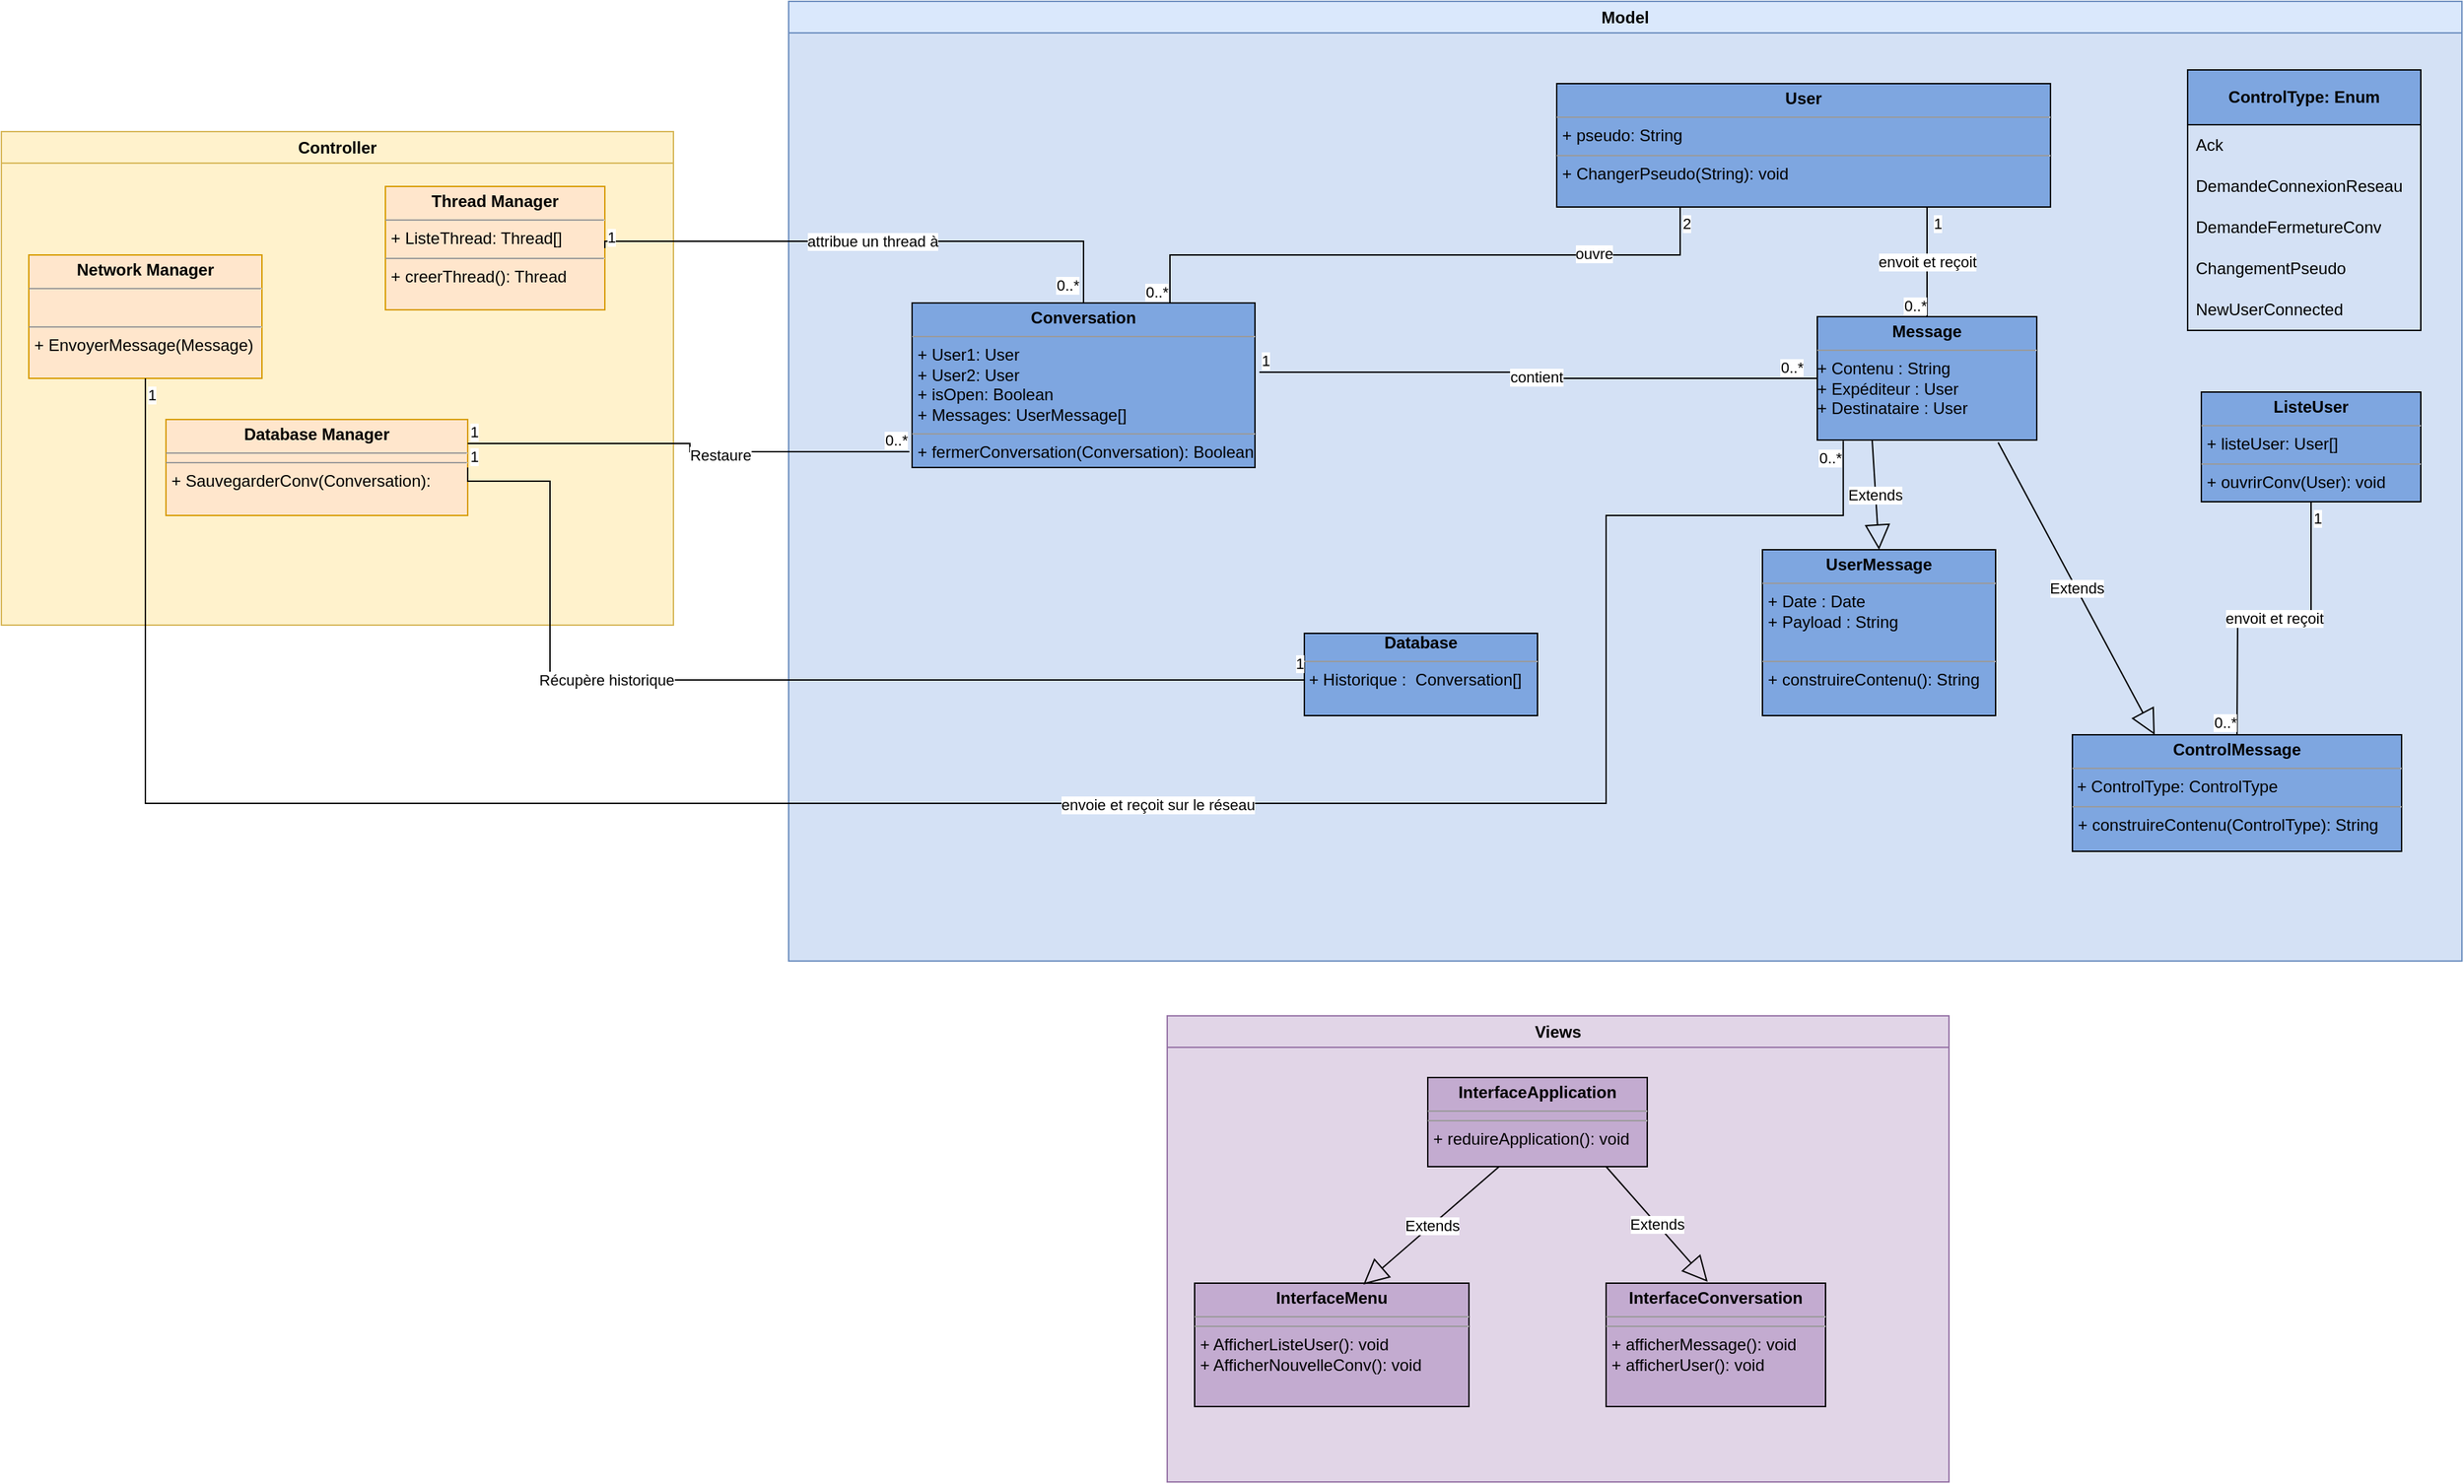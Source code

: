 <mxfile version="20.5.3" type="github">
  <diagram id="C5RBs43oDa-KdzZeNtuy" name="Page-1">
    <mxGraphModel dx="3061" dy="2289" grid="1" gridSize="10" guides="1" tooltips="1" connect="1" arrows="1" fold="1" page="1" pageScale="1" pageWidth="827" pageHeight="1169" math="0" shadow="0">
      <root>
        <mxCell id="WIyWlLk6GJQsqaUBKTNV-0" />
        <mxCell id="WIyWlLk6GJQsqaUBKTNV-1" parent="WIyWlLk6GJQsqaUBKTNV-0" />
        <mxCell id="UPsKfftQwJRPj4qGPjUT-1" value="&lt;div&gt;Controller&lt;/div&gt;" style="swimlane;whiteSpace=wrap;html=1;fillColor=#fff2cc;strokeColor=#d6b656;gradientColor=none;swimlaneFillColor=#FFF2CC;" parent="WIyWlLk6GJQsqaUBKTNV-1" vertex="1">
          <mxGeometry x="-140" y="-230" width="490" height="360" as="geometry">
            <mxRectangle x="150" y="270" width="100" height="30" as="alternateBounds" />
          </mxGeometry>
        </mxCell>
        <mxCell id="UPsKfftQwJRPj4qGPjUT-6" value="&lt;p style=&quot;margin:0px;margin-top:4px;text-align:center;&quot;&gt;&lt;b&gt;Thread Manager&lt;br&gt;&lt;/b&gt;&lt;/p&gt;&lt;hr size=&quot;1&quot;&gt;&lt;p style=&quot;margin:0px;margin-left:4px;&quot;&gt;+ ListeThread: Thread[] &lt;br&gt;&lt;/p&gt;&lt;hr size=&quot;1&quot;&gt;&lt;p style=&quot;margin:0px;margin-left:4px;&quot;&gt;+ creerThread(): Thread&lt;br&gt;&lt;/p&gt;" style="verticalAlign=top;align=left;overflow=fill;fontSize=12;fontFamily=Helvetica;html=1;fillColor=#ffe6cc;strokeColor=#d79b00;" parent="UPsKfftQwJRPj4qGPjUT-1" vertex="1">
          <mxGeometry x="280" y="40" width="160" height="90" as="geometry" />
        </mxCell>
        <mxCell id="UPsKfftQwJRPj4qGPjUT-7" value="&lt;p style=&quot;margin:0px;margin-top:4px;text-align:center;&quot;&gt;&lt;b&gt;Database Manager&lt;br&gt;&lt;/b&gt;&lt;/p&gt;&lt;hr size=&quot;1&quot;&gt;&lt;hr size=&quot;1&quot;&gt;&lt;p style=&quot;margin:0px;margin-left:4px;&quot;&gt;+ SauvegarderConv(Conversation): &lt;br&gt;&lt;/p&gt;" style="verticalAlign=top;align=left;overflow=fill;fontSize=12;fontFamily=Helvetica;html=1;fillColor=#ffe6cc;strokeColor=#d79b00;" parent="UPsKfftQwJRPj4qGPjUT-1" vertex="1">
          <mxGeometry x="120" y="210" width="220" height="70" as="geometry" />
        </mxCell>
        <mxCell id="UPsKfftQwJRPj4qGPjUT-5" value="&lt;p style=&quot;margin:0px;margin-top:4px;text-align:center;&quot;&gt;&lt;b&gt;Network Manager&lt;br&gt;&lt;/b&gt;&lt;/p&gt;&lt;hr size=&quot;1&quot;&gt;&lt;p style=&quot;margin:0px;margin-left:4px;&quot;&gt;&lt;br&gt;&lt;/p&gt;&lt;hr size=&quot;1&quot;&gt;&lt;p style=&quot;margin:0px;margin-left:4px;&quot;&gt;+ EnvoyerMessage(Message)&lt;/p&gt;&lt;p style=&quot;margin:0px;margin-left:4px;&quot;&gt;&lt;br&gt;&lt;/p&gt;&lt;p style=&quot;margin:0px;margin-left:4px;&quot;&gt;&lt;br&gt;&lt;/p&gt;" style="verticalAlign=top;align=left;overflow=fill;fontSize=12;fontFamily=Helvetica;html=1;fillColor=#ffe6cc;strokeColor=#d79b00;" parent="UPsKfftQwJRPj4qGPjUT-1" vertex="1">
          <mxGeometry x="20" y="90" width="170" height="90" as="geometry" />
        </mxCell>
        <mxCell id="UPsKfftQwJRPj4qGPjUT-2" value="&lt;div&gt;Views&lt;/div&gt;" style="swimlane;whiteSpace=wrap;html=1;fillColor=#e1d5e7;strokeColor=#9673a6;swimlaneFillColor=#E1D5E7;" parent="WIyWlLk6GJQsqaUBKTNV-1" vertex="1">
          <mxGeometry x="710" y="415" width="570" height="340" as="geometry">
            <mxRectangle x="150" y="270" width="100" height="30" as="alternateBounds" />
          </mxGeometry>
        </mxCell>
        <mxCell id="UPsKfftQwJRPj4qGPjUT-47" value="&lt;p style=&quot;margin:0px;margin-top:4px;text-align:center;&quot;&gt;&lt;b&gt;InterfaceMenu&lt;/b&gt;&lt;br&gt;&lt;/p&gt;&lt;hr size=&quot;1&quot;&gt;&lt;hr size=&quot;1&quot;&gt;&lt;p style=&quot;margin:0px;margin-left:4px;&quot;&gt;+ AfficherListeUser(): void&lt;/p&gt;&lt;p style=&quot;margin:0px;margin-left:4px;&quot;&gt;+ AfficherNouvelleConv(): void&lt;br&gt;&lt;/p&gt;" style="verticalAlign=top;align=left;overflow=fill;fontSize=12;fontFamily=Helvetica;html=1;fillColor=#C3ABD0;" parent="UPsKfftQwJRPj4qGPjUT-2" vertex="1">
          <mxGeometry x="20" y="195" width="200" height="90" as="geometry" />
        </mxCell>
        <mxCell id="GiMUJ_xKoqUu7y3irece-8" value="&lt;p style=&quot;margin:0px;margin-top:4px;text-align:center;&quot;&gt;&lt;b&gt;InterfaceApplication&lt;/b&gt;&lt;/p&gt;&lt;hr size=&quot;1&quot;&gt;&lt;hr size=&quot;1&quot;&gt;&lt;p style=&quot;margin:0px;margin-left:4px;&quot;&gt;+ reduireApplication(): void &lt;br&gt;&lt;/p&gt;" style="verticalAlign=top;align=left;overflow=fill;fontSize=12;fontFamily=Helvetica;html=1;fillColor=#C3ABD0;" vertex="1" parent="UPsKfftQwJRPj4qGPjUT-2">
          <mxGeometry x="190" y="45" width="160" height="65" as="geometry" />
        </mxCell>
        <mxCell id="UPsKfftQwJRPj4qGPjUT-19" value="&lt;p style=&quot;margin:0px;margin-top:4px;text-align:center;&quot;&gt;&lt;b&gt;InterfaceConversation&lt;/b&gt;&lt;/p&gt;&lt;hr size=&quot;1&quot;&gt;&lt;hr size=&quot;1&quot;&gt;&lt;p style=&quot;margin:0px;margin-left:4px;&quot;&gt;+ afficherMessage(): void&lt;/p&gt;&lt;p style=&quot;margin:0px;margin-left:4px;&quot;&gt;+ afficherUser(): void &lt;br&gt;&lt;/p&gt;" style="verticalAlign=top;align=left;overflow=fill;fontSize=12;fontFamily=Helvetica;html=1;fillColor=#C3ABD0;" parent="UPsKfftQwJRPj4qGPjUT-2" vertex="1">
          <mxGeometry x="320" y="195" width="160" height="90" as="geometry" />
        </mxCell>
        <mxCell id="GiMUJ_xKoqUu7y3irece-9" value="Extends" style="endArrow=block;endSize=16;endFill=0;html=1;rounded=0;entryX=0.463;entryY=-0.011;entryDx=0;entryDy=0;exitX=0.914;exitY=1.019;exitDx=0;exitDy=0;exitPerimeter=0;entryPerimeter=0;" edge="1" parent="UPsKfftQwJRPj4qGPjUT-2" target="UPsKfftQwJRPj4qGPjUT-19">
          <mxGeometry width="160" relative="1" as="geometry">
            <mxPoint x="320.0" y="110" as="sourcePoint" />
            <mxPoint x="378.76" y="227.29" as="targetPoint" />
          </mxGeometry>
        </mxCell>
        <mxCell id="GiMUJ_xKoqUu7y3irece-10" value="Extends" style="endArrow=block;endSize=16;endFill=0;html=1;rounded=0;entryX=0.615;entryY=0.011;entryDx=0;entryDy=0;entryPerimeter=0;exitX=0.325;exitY=1;exitDx=0;exitDy=0;exitPerimeter=0;" edge="1" parent="UPsKfftQwJRPj4qGPjUT-2" source="GiMUJ_xKoqUu7y3irece-8" target="UPsKfftQwJRPj4qGPjUT-47">
          <mxGeometry width="160" relative="1" as="geometry">
            <mxPoint x="230" y="115" as="sourcePoint" />
            <mxPoint x="404.08" y="204.01" as="targetPoint" />
          </mxGeometry>
        </mxCell>
        <mxCell id="UPsKfftQwJRPj4qGPjUT-3" value="&lt;div&gt;Model&lt;/div&gt;" style="swimlane;whiteSpace=wrap;html=1;fillColor=#dae8fc;strokeColor=#6c8ebf;swimlaneFillColor=#D4E1F5;" parent="WIyWlLk6GJQsqaUBKTNV-1" vertex="1">
          <mxGeometry x="434" y="-325" width="1220" height="700" as="geometry">
            <mxRectangle x="150" y="270" width="100" height="30" as="alternateBounds" />
          </mxGeometry>
        </mxCell>
        <mxCell id="UPsKfftQwJRPj4qGPjUT-9" value="&lt;p style=&quot;margin:0px;margin-top:4px;text-align:center;&quot;&gt;&lt;b&gt;Message&lt;/b&gt;&lt;br&gt;&lt;/p&gt;&lt;hr size=&quot;1&quot;&gt;&lt;div&gt;+ Contenu : String &lt;br&gt;&lt;/div&gt;&lt;div&gt;+ Expéditeur : User&lt;/div&gt;&lt;div&gt;+ Destinataire : User&lt;br&gt;&lt;/div&gt;" style="verticalAlign=top;align=left;overflow=fill;fontSize=12;fontFamily=Helvetica;html=1;fillColor=#7EA6E0;" parent="UPsKfftQwJRPj4qGPjUT-3" vertex="1">
          <mxGeometry x="750" y="230" width="160" height="90" as="geometry" />
        </mxCell>
        <mxCell id="UPsKfftQwJRPj4qGPjUT-10" value="&lt;p style=&quot;margin:0px;margin-top:4px;text-align:center;&quot;&gt;&lt;b&gt;Conversation&lt;/b&gt;&lt;/p&gt;&lt;hr size=&quot;1&quot;&gt;&lt;p style=&quot;margin:0px;margin-left:4px;&quot;&gt;+ User1: User&lt;/p&gt;&lt;p style=&quot;margin:0px;margin-left:4px;&quot;&gt;+ User2: User&lt;/p&gt;&lt;p style=&quot;margin:0px;margin-left:4px;&quot;&gt;+ isOpen: Boolean&lt;/p&gt;&lt;p style=&quot;margin:0px;margin-left:4px;&quot;&gt;+ Messages: UserMessage[]&lt;br&gt;&lt;/p&gt;&lt;hr size=&quot;1&quot;&gt;&lt;p style=&quot;margin:0px;margin-left:4px;&quot;&gt;+ fermerConversation(Conversation): Boolean&lt;/p&gt;" style="verticalAlign=top;align=left;overflow=fill;fontSize=12;fontFamily=Helvetica;html=1;fillColor=#7EA6E0;" parent="UPsKfftQwJRPj4qGPjUT-3" vertex="1">
          <mxGeometry x="90" y="220" width="250" height="120" as="geometry" />
        </mxCell>
        <mxCell id="UPsKfftQwJRPj4qGPjUT-13" value="contient" style="endArrow=none;html=1;edgeStyle=orthogonalEdgeStyle;rounded=0;entryX=0;entryY=0.5;entryDx=0;entryDy=0;exitX=1.013;exitY=0.421;exitDx=0;exitDy=0;exitPerimeter=0;" parent="UPsKfftQwJRPj4qGPjUT-3" source="UPsKfftQwJRPj4qGPjUT-10" target="UPsKfftQwJRPj4qGPjUT-9" edge="1">
          <mxGeometry relative="1" as="geometry">
            <mxPoint x="170" y="94.5" as="sourcePoint" />
            <mxPoint x="330" y="94.5" as="targetPoint" />
          </mxGeometry>
        </mxCell>
        <mxCell id="UPsKfftQwJRPj4qGPjUT-14" value="1" style="edgeLabel;resizable=0;html=1;align=left;verticalAlign=bottom;" parent="UPsKfftQwJRPj4qGPjUT-13" connectable="0" vertex="1">
          <mxGeometry x="-1" relative="1" as="geometry" />
        </mxCell>
        <mxCell id="UPsKfftQwJRPj4qGPjUT-15" value="&lt;div&gt;0..*&lt;/div&gt;" style="edgeLabel;resizable=0;html=1;align=right;verticalAlign=bottom;" parent="UPsKfftQwJRPj4qGPjUT-13" connectable="0" vertex="1">
          <mxGeometry x="1" relative="1" as="geometry">
            <mxPoint x="-10" as="offset" />
          </mxGeometry>
        </mxCell>
        <mxCell id="UPsKfftQwJRPj4qGPjUT-20" value="&lt;p style=&quot;margin:0px;margin-top:4px;text-align:center;&quot;&gt;&lt;b&gt;User&lt;/b&gt;&lt;/p&gt;&lt;hr size=&quot;1&quot;&gt;&lt;p style=&quot;margin:0px;margin-left:4px;&quot;&gt;+ pseudo: String&lt;/p&gt;&lt;hr size=&quot;1&quot;&gt;&lt;p style=&quot;margin:0px;margin-left:4px;&quot;&gt;+ ChangerPseudo(String): void&lt;br&gt;&lt;/p&gt;" style="verticalAlign=top;align=left;overflow=fill;fontSize=12;fontFamily=Helvetica;html=1;fillColor=#7EA6E0;" parent="UPsKfftQwJRPj4qGPjUT-3" vertex="1">
          <mxGeometry x="560" y="60" width="360" height="90" as="geometry" />
        </mxCell>
        <mxCell id="UPsKfftQwJRPj4qGPjUT-26" value="" style="endArrow=none;html=1;edgeStyle=orthogonalEdgeStyle;rounded=0;entryX=0.75;entryY=0;entryDx=0;entryDy=0;exitX=0.25;exitY=1;exitDx=0;exitDy=0;" parent="UPsKfftQwJRPj4qGPjUT-3" source="UPsKfftQwJRPj4qGPjUT-20" target="UPsKfftQwJRPj4qGPjUT-10" edge="1">
          <mxGeometry relative="1" as="geometry">
            <mxPoint x="270" y="240" as="sourcePoint" />
            <mxPoint x="430" y="240" as="targetPoint" />
            <Array as="points">
              <mxPoint x="650" y="185" />
              <mxPoint x="278" y="185" />
              <mxPoint x="278" y="220" />
            </Array>
          </mxGeometry>
        </mxCell>
        <mxCell id="UPsKfftQwJRPj4qGPjUT-27" value="2" style="edgeLabel;resizable=0;html=1;align=left;verticalAlign=bottom;" parent="UPsKfftQwJRPj4qGPjUT-26" connectable="0" vertex="1">
          <mxGeometry x="-1" relative="1" as="geometry">
            <mxPoint y="20" as="offset" />
          </mxGeometry>
        </mxCell>
        <mxCell id="UPsKfftQwJRPj4qGPjUT-28" value="0..*" style="edgeLabel;resizable=0;html=1;align=right;verticalAlign=bottom;" parent="UPsKfftQwJRPj4qGPjUT-26" connectable="0" vertex="1">
          <mxGeometry x="1" relative="1" as="geometry" />
        </mxCell>
        <mxCell id="UPsKfftQwJRPj4qGPjUT-29" value="ouvre" style="edgeLabel;html=1;align=center;verticalAlign=middle;resizable=0;points=[];" parent="UPsKfftQwJRPj4qGPjUT-26" vertex="1" connectable="0">
          <mxGeometry x="-0.557" y="-2" relative="1" as="geometry">
            <mxPoint y="1" as="offset" />
          </mxGeometry>
        </mxCell>
        <mxCell id="UPsKfftQwJRPj4qGPjUT-35" value="&lt;p style=&quot;margin:0px;margin-top:4px;text-align:center;&quot;&gt;&lt;b&gt;UserMessage&lt;/b&gt;&lt;br&gt;&lt;/p&gt;&lt;hr size=&quot;1&quot;&gt;&lt;p style=&quot;margin:0px;margin-left:4px;&quot;&gt;+ Date : Date &lt;br&gt;&lt;/p&gt;&lt;p style=&quot;margin:0px;margin-left:4px;&quot;&gt;+ Payload : String&lt;/p&gt;&lt;p style=&quot;margin:0px;margin-left:4px;&quot;&gt;&lt;br&gt;&lt;/p&gt;&lt;hr size=&quot;1&quot;&gt;&lt;p style=&quot;margin:0px;margin-left:4px;&quot;&gt;+ construireContenu(): String&lt;br&gt;&lt;/p&gt;" style="verticalAlign=top;align=left;overflow=fill;fontSize=12;fontFamily=Helvetica;html=1;fillColor=#7EA6E0;" parent="UPsKfftQwJRPj4qGPjUT-3" vertex="1">
          <mxGeometry x="710" y="400" width="170" height="121" as="geometry" />
        </mxCell>
        <mxCell id="UPsKfftQwJRPj4qGPjUT-36" value="Extends" style="endArrow=block;endSize=16;endFill=0;html=1;rounded=0;entryX=0.5;entryY=0;entryDx=0;entryDy=0;exitX=0.25;exitY=1;exitDx=0;exitDy=0;" parent="UPsKfftQwJRPj4qGPjUT-3" source="UPsKfftQwJRPj4qGPjUT-9" target="UPsKfftQwJRPj4qGPjUT-35" edge="1">
          <mxGeometry width="160" relative="1" as="geometry">
            <mxPoint x="380" y="220" as="sourcePoint" />
            <mxPoint x="540" y="220" as="targetPoint" />
          </mxGeometry>
        </mxCell>
        <mxCell id="UPsKfftQwJRPj4qGPjUT-40" value="&lt;p style=&quot;margin:0px;margin-top:4px;text-align:center;&quot;&gt;&lt;b&gt;ControlMessage&lt;/b&gt;&lt;br&gt;&lt;/p&gt;&lt;hr size=&quot;1&quot;&gt;&amp;nbsp;+ ControlType: ControlType&lt;br&gt;&lt;hr size=&quot;1&quot;&gt;&lt;p style=&quot;margin:0px;margin-left:4px;&quot;&gt;+ construireContenu(ControlType): String&lt;br&gt;&lt;/p&gt;" style="verticalAlign=top;align=left;overflow=fill;fontSize=12;fontFamily=Helvetica;html=1;fillColor=#7EA6E0;" parent="UPsKfftQwJRPj4qGPjUT-3" vertex="1">
          <mxGeometry x="936" y="535" width="240" height="85" as="geometry" />
        </mxCell>
        <mxCell id="UPsKfftQwJRPj4qGPjUT-41" value="&lt;b&gt;ControlType: Enum&lt;/b&gt;" style="swimlane;fontStyle=0;childLayout=stackLayout;horizontal=1;startSize=40;horizontalStack=0;resizeParent=1;resizeParentMax=0;resizeLast=0;collapsible=1;marginBottom=0;whiteSpace=wrap;html=1;fillColor=#7EA6E0;" parent="UPsKfftQwJRPj4qGPjUT-3" vertex="1">
          <mxGeometry x="1020" y="50" width="170" height="190" as="geometry" />
        </mxCell>
        <mxCell id="UPsKfftQwJRPj4qGPjUT-42" value="Ack " style="text;strokeColor=none;fillColor=none;align=left;verticalAlign=middle;spacingLeft=4;spacingRight=4;overflow=hidden;points=[[0,0.5],[1,0.5]];portConstraint=eastwest;rotatable=0;whiteSpace=wrap;html=1;" parent="UPsKfftQwJRPj4qGPjUT-41" vertex="1">
          <mxGeometry y="40" width="170" height="30" as="geometry" />
        </mxCell>
        <mxCell id="UPsKfftQwJRPj4qGPjUT-43" value="DemandeConnexionReseau" style="text;strokeColor=none;fillColor=none;align=left;verticalAlign=middle;spacingLeft=4;spacingRight=4;overflow=hidden;points=[[0,0.5],[1,0.5]];portConstraint=eastwest;rotatable=0;whiteSpace=wrap;html=1;" parent="UPsKfftQwJRPj4qGPjUT-41" vertex="1">
          <mxGeometry y="70" width="170" height="30" as="geometry" />
        </mxCell>
        <mxCell id="UPsKfftQwJRPj4qGPjUT-44" value="DemandeFermetureConv" style="text;strokeColor=none;fillColor=none;align=left;verticalAlign=middle;spacingLeft=4;spacingRight=4;overflow=hidden;points=[[0,0.5],[1,0.5]];portConstraint=eastwest;rotatable=0;whiteSpace=wrap;html=1;" parent="UPsKfftQwJRPj4qGPjUT-41" vertex="1">
          <mxGeometry y="100" width="170" height="30" as="geometry" />
        </mxCell>
        <mxCell id="UPsKfftQwJRPj4qGPjUT-65" value="ChangementPseudo" style="text;strokeColor=none;fillColor=none;align=left;verticalAlign=middle;spacingLeft=4;spacingRight=4;overflow=hidden;points=[[0,0.5],[1,0.5]];portConstraint=eastwest;rotatable=0;whiteSpace=wrap;html=1;" parent="UPsKfftQwJRPj4qGPjUT-41" vertex="1">
          <mxGeometry y="130" width="170" height="30" as="geometry" />
        </mxCell>
        <mxCell id="GiMUJ_xKoqUu7y3irece-7" value="NewUserConnected" style="text;strokeColor=none;fillColor=none;align=left;verticalAlign=middle;spacingLeft=4;spacingRight=4;overflow=hidden;points=[[0,0.5],[1,0.5]];portConstraint=eastwest;rotatable=0;whiteSpace=wrap;html=1;" vertex="1" parent="UPsKfftQwJRPj4qGPjUT-41">
          <mxGeometry y="160" width="170" height="30" as="geometry" />
        </mxCell>
        <mxCell id="UPsKfftQwJRPj4qGPjUT-45" value="Extends" style="endArrow=block;endSize=16;endFill=0;html=1;rounded=0;entryX=0.25;entryY=0;entryDx=0;entryDy=0;exitX=0.824;exitY=1.019;exitDx=0;exitDy=0;exitPerimeter=0;" parent="UPsKfftQwJRPj4qGPjUT-3" source="UPsKfftQwJRPj4qGPjUT-9" target="UPsKfftQwJRPj4qGPjUT-40" edge="1">
          <mxGeometry width="160" relative="1" as="geometry">
            <mxPoint x="750" y="415" as="sourcePoint" />
            <mxPoint x="748.76" y="247.29" as="targetPoint" />
          </mxGeometry>
        </mxCell>
        <mxCell id="UPsKfftQwJRPj4qGPjUT-48" value="&lt;div align=&quot;center&quot;&gt;&lt;b&gt;Database&lt;/b&gt;&lt;br&gt;&lt;/div&gt;&lt;hr size=&quot;1&quot;&gt;&amp;nbsp;+ Historique :&amp;nbsp; Conversation[]&lt;br&gt;&lt;p style=&quot;margin:0px;margin-left:4px;&quot;&gt;&lt;br&gt;&lt;/p&gt;" style="verticalAlign=top;align=left;overflow=fill;fontSize=12;fontFamily=Helvetica;html=1;fillColor=#7EA6E0;" parent="UPsKfftQwJRPj4qGPjUT-3" vertex="1">
          <mxGeometry x="376" y="461" width="170" height="60" as="geometry" />
        </mxCell>
        <mxCell id="UPsKfftQwJRPj4qGPjUT-67" value="&lt;p style=&quot;margin:0px;margin-top:4px;text-align:center;&quot;&gt;&lt;b&gt;ListeUser&lt;/b&gt;&lt;br&gt;&lt;/p&gt;&lt;hr size=&quot;1&quot;&gt;&lt;p style=&quot;margin:0px;margin-left:4px;&quot;&gt;+ listeUser: User[]&lt;br&gt;&lt;/p&gt;&lt;hr size=&quot;1&quot;&gt;&lt;p style=&quot;margin:0px;margin-left:4px;&quot;&gt;+ ouvrirConv(User): void&lt;br&gt;&lt;/p&gt;" style="verticalAlign=top;align=left;overflow=fill;fontSize=12;fontFamily=Helvetica;html=1;fillColor=#7EA6E0;" parent="UPsKfftQwJRPj4qGPjUT-3" vertex="1">
          <mxGeometry x="1030" y="285" width="160" height="80" as="geometry" />
        </mxCell>
        <mxCell id="GiMUJ_xKoqUu7y3irece-11" value="envoit et reçoit" style="endArrow=none;html=1;edgeStyle=orthogonalEdgeStyle;rounded=0;exitX=0.75;exitY=1;exitDx=0;exitDy=0;entryX=0.5;entryY=0;entryDx=0;entryDy=0;" edge="1" parent="UPsKfftQwJRPj4qGPjUT-3" source="UPsKfftQwJRPj4qGPjUT-20" target="UPsKfftQwJRPj4qGPjUT-9">
          <mxGeometry relative="1" as="geometry">
            <mxPoint x="660" y="240" as="sourcePoint" />
            <mxPoint x="667" y="360" as="targetPoint" />
          </mxGeometry>
        </mxCell>
        <mxCell id="GiMUJ_xKoqUu7y3irece-12" value="1" style="edgeLabel;resizable=0;html=1;align=left;verticalAlign=bottom;" connectable="0" vertex="1" parent="GiMUJ_xKoqUu7y3irece-11">
          <mxGeometry x="-1" relative="1" as="geometry">
            <mxPoint x="3" y="20" as="offset" />
          </mxGeometry>
        </mxCell>
        <mxCell id="GiMUJ_xKoqUu7y3irece-13" value="&lt;div&gt;0..*&lt;/div&gt;" style="edgeLabel;resizable=0;html=1;align=right;verticalAlign=bottom;" connectable="0" vertex="1" parent="GiMUJ_xKoqUu7y3irece-11">
          <mxGeometry x="1" relative="1" as="geometry" />
        </mxCell>
        <mxCell id="GiMUJ_xKoqUu7y3irece-15" value="envoit et reçoit" style="endArrow=none;html=1;edgeStyle=orthogonalEdgeStyle;rounded=0;exitX=0.5;exitY=1;exitDx=0;exitDy=0;" edge="1" parent="UPsKfftQwJRPj4qGPjUT-3" source="UPsKfftQwJRPj4qGPjUT-67">
          <mxGeometry relative="1" as="geometry">
            <mxPoint x="576" y="415" as="sourcePoint" />
            <mxPoint x="1056" y="535" as="targetPoint" />
          </mxGeometry>
        </mxCell>
        <mxCell id="GiMUJ_xKoqUu7y3irece-16" value="1" style="edgeLabel;resizable=0;html=1;align=left;verticalAlign=bottom;" connectable="0" vertex="1" parent="GiMUJ_xKoqUu7y3irece-15">
          <mxGeometry x="-1" relative="1" as="geometry">
            <mxPoint y="20" as="offset" />
          </mxGeometry>
        </mxCell>
        <mxCell id="GiMUJ_xKoqUu7y3irece-17" value="0..*" style="edgeLabel;resizable=0;html=1;align=right;verticalAlign=bottom;" connectable="0" vertex="1" parent="GiMUJ_xKoqUu7y3irece-15">
          <mxGeometry x="1" relative="1" as="geometry" />
        </mxCell>
        <mxCell id="UPsKfftQwJRPj4qGPjUT-16" value="attribue un thread à" style="endArrow=none;html=1;edgeStyle=orthogonalEdgeStyle;rounded=0;exitX=1;exitY=0.5;exitDx=0;exitDy=0;entryX=0.5;entryY=0;entryDx=0;entryDy=0;" parent="WIyWlLk6GJQsqaUBKTNV-1" source="UPsKfftQwJRPj4qGPjUT-6" target="UPsKfftQwJRPj4qGPjUT-10" edge="1">
          <mxGeometry relative="1" as="geometry">
            <mxPoint x="630" y="300" as="sourcePoint" />
            <mxPoint x="663" y="70" as="targetPoint" />
            <Array as="points">
              <mxPoint x="300" y="-150" />
              <mxPoint x="649" y="-150" />
            </Array>
          </mxGeometry>
        </mxCell>
        <mxCell id="UPsKfftQwJRPj4qGPjUT-17" value="1" style="edgeLabel;resizable=0;html=1;align=left;verticalAlign=bottom;" parent="UPsKfftQwJRPj4qGPjUT-16" connectable="0" vertex="1">
          <mxGeometry x="-1" relative="1" as="geometry" />
        </mxCell>
        <mxCell id="UPsKfftQwJRPj4qGPjUT-18" value="0..*" style="edgeLabel;resizable=0;html=1;align=right;verticalAlign=bottom;" parent="UPsKfftQwJRPj4qGPjUT-16" connectable="0" vertex="1">
          <mxGeometry x="1" relative="1" as="geometry">
            <mxPoint x="-3" y="-5" as="offset" />
          </mxGeometry>
        </mxCell>
        <mxCell id="UPsKfftQwJRPj4qGPjUT-30" value="" style="endArrow=none;html=1;edgeStyle=orthogonalEdgeStyle;rounded=0;entryX=0.118;entryY=1.007;entryDx=0;entryDy=0;exitX=0.5;exitY=1;exitDx=0;exitDy=0;entryPerimeter=0;" parent="WIyWlLk6GJQsqaUBKTNV-1" source="UPsKfftQwJRPj4qGPjUT-5" target="UPsKfftQwJRPj4qGPjUT-9" edge="1">
          <mxGeometry relative="1" as="geometry">
            <mxPoint x="480" y="410" as="sourcePoint" />
            <mxPoint x="640" y="410" as="targetPoint" />
            <Array as="points">
              <mxPoint x="-35" y="260" />
              <mxPoint x="1030" y="260" />
              <mxPoint x="1030" y="50" />
              <mxPoint x="1203" y="50" />
            </Array>
          </mxGeometry>
        </mxCell>
        <mxCell id="UPsKfftQwJRPj4qGPjUT-31" value="1" style="edgeLabel;resizable=0;html=1;align=left;verticalAlign=bottom;" parent="UPsKfftQwJRPj4qGPjUT-30" connectable="0" vertex="1">
          <mxGeometry x="-1" relative="1" as="geometry">
            <mxPoint y="20" as="offset" />
          </mxGeometry>
        </mxCell>
        <mxCell id="UPsKfftQwJRPj4qGPjUT-32" value="0..*" style="edgeLabel;resizable=0;html=1;align=right;verticalAlign=bottom;" parent="UPsKfftQwJRPj4qGPjUT-30" connectable="0" vertex="1">
          <mxGeometry x="1" relative="1" as="geometry">
            <mxPoint y="21" as="offset" />
          </mxGeometry>
        </mxCell>
        <mxCell id="UPsKfftQwJRPj4qGPjUT-33" value="envoie et reçoit sur le réseau" style="edgeLabel;html=1;align=center;verticalAlign=middle;resizable=0;points=[];" parent="UPsKfftQwJRPj4qGPjUT-30" vertex="1" connectable="0">
          <mxGeometry x="0.156" y="-1" relative="1" as="geometry">
            <mxPoint as="offset" />
          </mxGeometry>
        </mxCell>
        <mxCell id="UPsKfftQwJRPj4qGPjUT-49" value="" style="endArrow=none;html=1;edgeStyle=orthogonalEdgeStyle;rounded=0;entryX=0;entryY=0.5;entryDx=0;entryDy=0;exitX=1;exitY=0.5;exitDx=0;exitDy=0;" parent="WIyWlLk6GJQsqaUBKTNV-1" source="UPsKfftQwJRPj4qGPjUT-7" target="UPsKfftQwJRPj4qGPjUT-48" edge="1">
          <mxGeometry relative="1" as="geometry">
            <mxPoint x="410" y="90" as="sourcePoint" />
            <mxPoint x="570" y="90" as="targetPoint" />
            <Array as="points">
              <mxPoint x="260" y="25" />
              <mxPoint x="260" y="170" />
              <mxPoint x="810" y="170" />
            </Array>
          </mxGeometry>
        </mxCell>
        <mxCell id="UPsKfftQwJRPj4qGPjUT-50" value="1" style="edgeLabel;resizable=0;html=1;align=left;verticalAlign=bottom;" parent="UPsKfftQwJRPj4qGPjUT-49" connectable="0" vertex="1">
          <mxGeometry x="-1" relative="1" as="geometry" />
        </mxCell>
        <mxCell id="UPsKfftQwJRPj4qGPjUT-51" value="1" style="edgeLabel;resizable=0;html=1;align=right;verticalAlign=bottom;" parent="UPsKfftQwJRPj4qGPjUT-49" connectable="0" vertex="1">
          <mxGeometry x="1" relative="1" as="geometry" />
        </mxCell>
        <mxCell id="UPsKfftQwJRPj4qGPjUT-52" value="Récupère historique" style="edgeLabel;html=1;align=center;verticalAlign=middle;resizable=0;points=[];" parent="UPsKfftQwJRPj4qGPjUT-49" vertex="1" connectable="0">
          <mxGeometry x="-0.334" relative="1" as="geometry">
            <mxPoint as="offset" />
          </mxGeometry>
        </mxCell>
        <mxCell id="UPsKfftQwJRPj4qGPjUT-53" value="" style="endArrow=none;html=1;edgeStyle=orthogonalEdgeStyle;rounded=0;exitX=1;exitY=0.25;exitDx=0;exitDy=0;entryX=-0.008;entryY=0.904;entryDx=0;entryDy=0;entryPerimeter=0;" parent="WIyWlLk6GJQsqaUBKTNV-1" source="UPsKfftQwJRPj4qGPjUT-7" target="UPsKfftQwJRPj4qGPjUT-10" edge="1">
          <mxGeometry relative="1" as="geometry">
            <mxPoint x="620" y="-130" as="sourcePoint" />
            <mxPoint x="780" y="-130" as="targetPoint" />
          </mxGeometry>
        </mxCell>
        <mxCell id="UPsKfftQwJRPj4qGPjUT-54" value="1" style="edgeLabel;resizable=0;html=1;align=left;verticalAlign=bottom;" parent="UPsKfftQwJRPj4qGPjUT-53" connectable="0" vertex="1">
          <mxGeometry x="-1" relative="1" as="geometry" />
        </mxCell>
        <mxCell id="UPsKfftQwJRPj4qGPjUT-55" value="0..*" style="edgeLabel;resizable=0;html=1;align=right;verticalAlign=bottom;" parent="UPsKfftQwJRPj4qGPjUT-53" connectable="0" vertex="1">
          <mxGeometry x="1" relative="1" as="geometry" />
        </mxCell>
        <mxCell id="UPsKfftQwJRPj4qGPjUT-56" value="Restaure" style="edgeLabel;html=1;align=center;verticalAlign=middle;resizable=0;points=[];" parent="UPsKfftQwJRPj4qGPjUT-53" vertex="1" connectable="0">
          <mxGeometry x="0.159" y="-2" relative="1" as="geometry">
            <mxPoint as="offset" />
          </mxGeometry>
        </mxCell>
      </root>
    </mxGraphModel>
  </diagram>
</mxfile>
